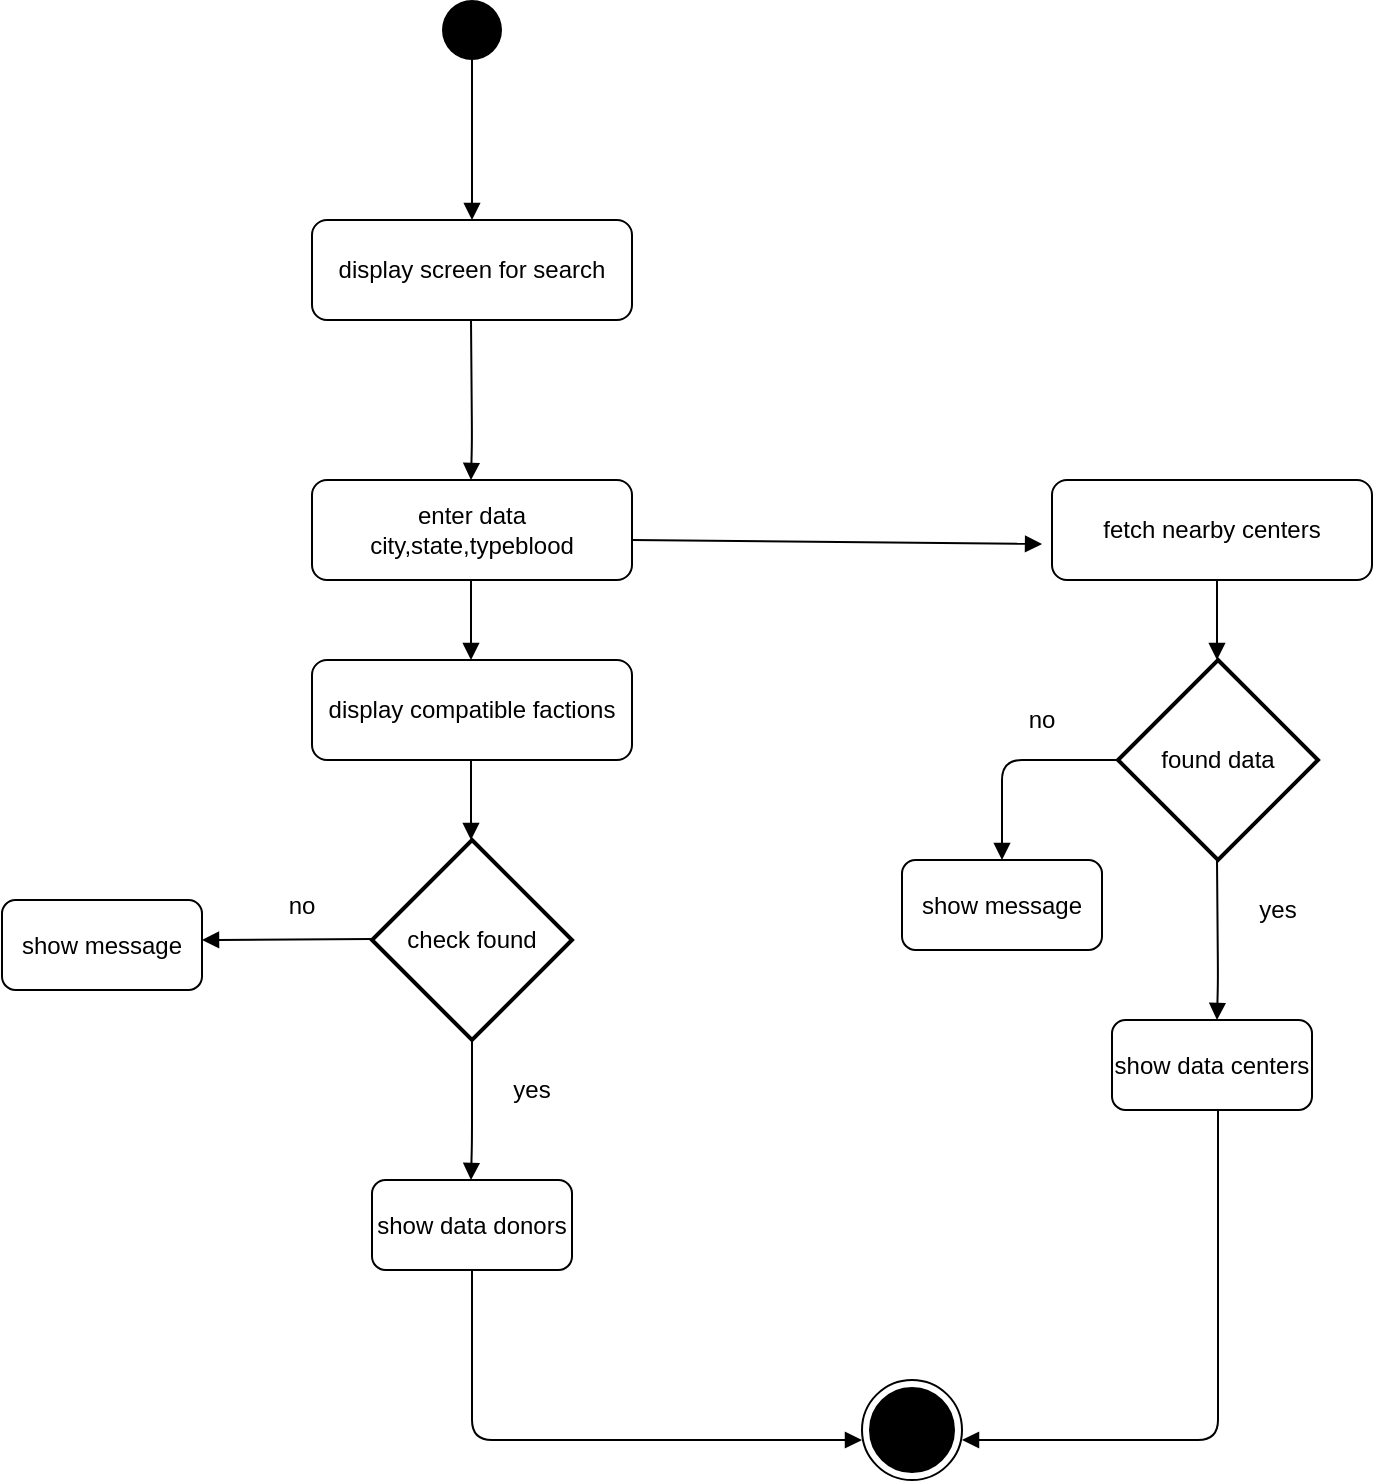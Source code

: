 <mxfile version="13.9.9" type="device"><diagram id="3eLA8Be52niEfJVFlySH" name="Page-1"><mxGraphModel dx="852" dy="494" grid="1" gridSize="10" guides="1" tooltips="1" connect="1" arrows="1" fold="1" page="1" pageScale="1" pageWidth="827" pageHeight="1169" math="0" shadow="0"><root><mxCell id="0"/><mxCell id="1" parent="0"/><mxCell id="XDsoDJTGEuHQZusUA1-M-1" value="" style="ellipse;fillColor=#000000;strokeColor=none;" vertex="1" parent="1"><mxGeometry x="330" y="120" width="30" height="30" as="geometry"/></mxCell><mxCell id="XDsoDJTGEuHQZusUA1-M-3" value="" style="endArrow=block;endFill=1;endSize=6;html=1;exitX=0.5;exitY=1;exitDx=0;exitDy=0;" edge="1" parent="1" source="XDsoDJTGEuHQZusUA1-M-1"><mxGeometry width="100" relative="1" as="geometry"><mxPoint x="360" y="260" as="sourcePoint"/><mxPoint x="345" y="230" as="targetPoint"/></mxGeometry></mxCell><mxCell id="XDsoDJTGEuHQZusUA1-M-4" value="display screen for search" style="shape=ext;rounded=1;html=1;whiteSpace=wrap;" vertex="1" parent="1"><mxGeometry x="265" y="230" width="160" height="50" as="geometry"/></mxCell><mxCell id="XDsoDJTGEuHQZusUA1-M-6" value="" style="endArrow=block;endFill=1;endSize=6;html=1;exitX=0.5;exitY=1;exitDx=0;exitDy=0;" edge="1" parent="1"><mxGeometry width="100" relative="1" as="geometry"><mxPoint x="344.5" y="280" as="sourcePoint"/><mxPoint x="344.5" y="360" as="targetPoint"/><Array as="points"><mxPoint x="345" y="340"/></Array></mxGeometry></mxCell><mxCell id="XDsoDJTGEuHQZusUA1-M-7" value="enter data city,state,typeblood" style="shape=ext;rounded=1;html=1;whiteSpace=wrap;" vertex="1" parent="1"><mxGeometry x="265" y="360" width="160" height="50" as="geometry"/></mxCell><mxCell id="XDsoDJTGEuHQZusUA1-M-8" value="" style="endArrow=block;endFill=1;endSize=6;html=1;entryX=-0.031;entryY=0.64;entryDx=0;entryDy=0;entryPerimeter=0;" edge="1" parent="1" target="XDsoDJTGEuHQZusUA1-M-9"><mxGeometry width="100" relative="1" as="geometry"><mxPoint x="425" y="390" as="sourcePoint"/><mxPoint x="515" y="390" as="targetPoint"/></mxGeometry></mxCell><mxCell id="XDsoDJTGEuHQZusUA1-M-9" value="fetch nearby centers" style="shape=ext;rounded=1;html=1;whiteSpace=wrap;" vertex="1" parent="1"><mxGeometry x="635" y="360" width="160" height="50" as="geometry"/></mxCell><mxCell id="XDsoDJTGEuHQZusUA1-M-10" value="" style="endArrow=block;endFill=1;endSize=6;html=1;" edge="1" parent="1"><mxGeometry width="100" relative="1" as="geometry"><mxPoint x="344.5" y="410" as="sourcePoint"/><mxPoint x="344.5" y="450" as="targetPoint"/></mxGeometry></mxCell><mxCell id="XDsoDJTGEuHQZusUA1-M-11" value="display compatible factions" style="shape=ext;rounded=1;html=1;whiteSpace=wrap;" vertex="1" parent="1"><mxGeometry x="265" y="450" width="160" height="50" as="geometry"/></mxCell><mxCell id="XDsoDJTGEuHQZusUA1-M-12" value="" style="endArrow=block;endFill=1;endSize=6;html=1;" edge="1" parent="1"><mxGeometry width="100" relative="1" as="geometry"><mxPoint x="717.5" y="410" as="sourcePoint"/><mxPoint x="717.5" y="450" as="targetPoint"/></mxGeometry></mxCell><mxCell id="XDsoDJTGEuHQZusUA1-M-13" value="found data" style="strokeWidth=2;html=1;shape=mxgraph.flowchart.decision;whiteSpace=wrap;" vertex="1" parent="1"><mxGeometry x="668" y="450" width="100" height="100" as="geometry"/></mxCell><mxCell id="XDsoDJTGEuHQZusUA1-M-14" value="" style="endArrow=block;endFill=1;endSize=6;html=1;exitX=0.5;exitY=1;exitDx=0;exitDy=0;" edge="1" parent="1"><mxGeometry width="100" relative="1" as="geometry"><mxPoint x="717.5" y="550" as="sourcePoint"/><mxPoint x="717.5" y="630" as="targetPoint"/><Array as="points"><mxPoint x="718" y="610"/></Array></mxGeometry></mxCell><mxCell id="XDsoDJTGEuHQZusUA1-M-15" value="yes" style="text;html=1;strokeColor=none;fillColor=none;align=center;verticalAlign=middle;whiteSpace=wrap;rounded=0;" vertex="1" parent="1"><mxGeometry x="728" y="565" width="40" height="20" as="geometry"/></mxCell><mxCell id="XDsoDJTGEuHQZusUA1-M-17" value="no" style="text;html=1;strokeColor=none;fillColor=none;align=center;verticalAlign=middle;whiteSpace=wrap;rounded=0;" vertex="1" parent="1"><mxGeometry x="610" y="470" width="40" height="20" as="geometry"/></mxCell><mxCell id="XDsoDJTGEuHQZusUA1-M-18" value="" style="endArrow=block;endFill=1;endSize=6;html=1;exitX=0;exitY=0.5;exitDx=0;exitDy=0;exitPerimeter=0;" edge="1" parent="1" source="XDsoDJTGEuHQZusUA1-M-13"><mxGeometry width="100" relative="1" as="geometry"><mxPoint x="620" y="500" as="sourcePoint"/><mxPoint x="610" y="550" as="targetPoint"/><Array as="points"><mxPoint x="610" y="500"/></Array></mxGeometry></mxCell><mxCell id="XDsoDJTGEuHQZusUA1-M-19" value="show message" style="shape=ext;rounded=1;html=1;whiteSpace=wrap;" vertex="1" parent="1"><mxGeometry x="560" y="550" width="100" height="45" as="geometry"/></mxCell><mxCell id="XDsoDJTGEuHQZusUA1-M-20" value="show data centers" style="shape=ext;rounded=1;html=1;whiteSpace=wrap;" vertex="1" parent="1"><mxGeometry x="665" y="630" width="100" height="45" as="geometry"/></mxCell><mxCell id="XDsoDJTGEuHQZusUA1-M-21" value="" style="endArrow=block;endFill=1;endSize=6;html=1;" edge="1" parent="1"><mxGeometry width="100" relative="1" as="geometry"><mxPoint x="344.5" y="500" as="sourcePoint"/><mxPoint x="344.5" y="540" as="targetPoint"/></mxGeometry></mxCell><mxCell id="XDsoDJTGEuHQZusUA1-M-23" value="check found" style="strokeWidth=2;html=1;shape=mxgraph.flowchart.decision;whiteSpace=wrap;" vertex="1" parent="1"><mxGeometry x="295" y="540" width="100" height="100" as="geometry"/></mxCell><mxCell id="XDsoDJTGEuHQZusUA1-M-24" value="" style="endArrow=block;endFill=1;endSize=6;html=1;" edge="1" parent="1"><mxGeometry width="100" relative="1" as="geometry"><mxPoint x="295" y="589.5" as="sourcePoint"/><mxPoint x="210" y="590" as="targetPoint"/></mxGeometry></mxCell><mxCell id="XDsoDJTGEuHQZusUA1-M-25" value="show message" style="shape=ext;rounded=1;html=1;whiteSpace=wrap;" vertex="1" parent="1"><mxGeometry x="110" y="570" width="100" height="45" as="geometry"/></mxCell><mxCell id="XDsoDJTGEuHQZusUA1-M-26" value="no" style="text;html=1;strokeColor=none;fillColor=none;align=center;verticalAlign=middle;whiteSpace=wrap;rounded=0;" vertex="1" parent="1"><mxGeometry x="240" y="562.5" width="40" height="20" as="geometry"/></mxCell><mxCell id="XDsoDJTGEuHQZusUA1-M-27" value="" style="endArrow=block;endFill=1;endSize=6;html=1;" edge="1" parent="1"><mxGeometry width="100" relative="1" as="geometry"><mxPoint x="345" y="640" as="sourcePoint"/><mxPoint x="344.5" y="710" as="targetPoint"/><Array as="points"><mxPoint x="345" y="690"/></Array></mxGeometry></mxCell><mxCell id="XDsoDJTGEuHQZusUA1-M-28" value="show data donors" style="shape=ext;rounded=1;html=1;whiteSpace=wrap;" vertex="1" parent="1"><mxGeometry x="295" y="710" width="100" height="45" as="geometry"/></mxCell><mxCell id="XDsoDJTGEuHQZusUA1-M-29" value="yes" style="text;html=1;strokeColor=none;fillColor=none;align=center;verticalAlign=middle;whiteSpace=wrap;rounded=0;" vertex="1" parent="1"><mxGeometry x="355" y="655" width="40" height="20" as="geometry"/></mxCell><mxCell id="XDsoDJTGEuHQZusUA1-M-30" value="" style="endArrow=block;endFill=1;endSize=6;html=1;" edge="1" parent="1"><mxGeometry width="100" relative="1" as="geometry"><mxPoint x="718" y="675" as="sourcePoint"/><mxPoint x="590" y="840" as="targetPoint"/><Array as="points"><mxPoint x="718" y="840"/></Array></mxGeometry></mxCell><mxCell id="XDsoDJTGEuHQZusUA1-M-31" value="" style="endArrow=block;endFill=1;endSize=6;html=1;exitX=0.5;exitY=1;exitDx=0;exitDy=0;" edge="1" parent="1" source="XDsoDJTGEuHQZusUA1-M-28"><mxGeometry width="100" relative="1" as="geometry"><mxPoint x="345" y="760" as="sourcePoint"/><mxPoint x="540" y="840" as="targetPoint"/><Array as="points"><mxPoint x="345" y="840"/></Array></mxGeometry></mxCell><mxCell id="XDsoDJTGEuHQZusUA1-M-32" value="" style="ellipse;html=1;shape=endState;fillColor=#000000;strokeColor=#000000;" vertex="1" parent="1"><mxGeometry x="540" y="810" width="50" height="50" as="geometry"/></mxCell></root></mxGraphModel></diagram></mxfile>